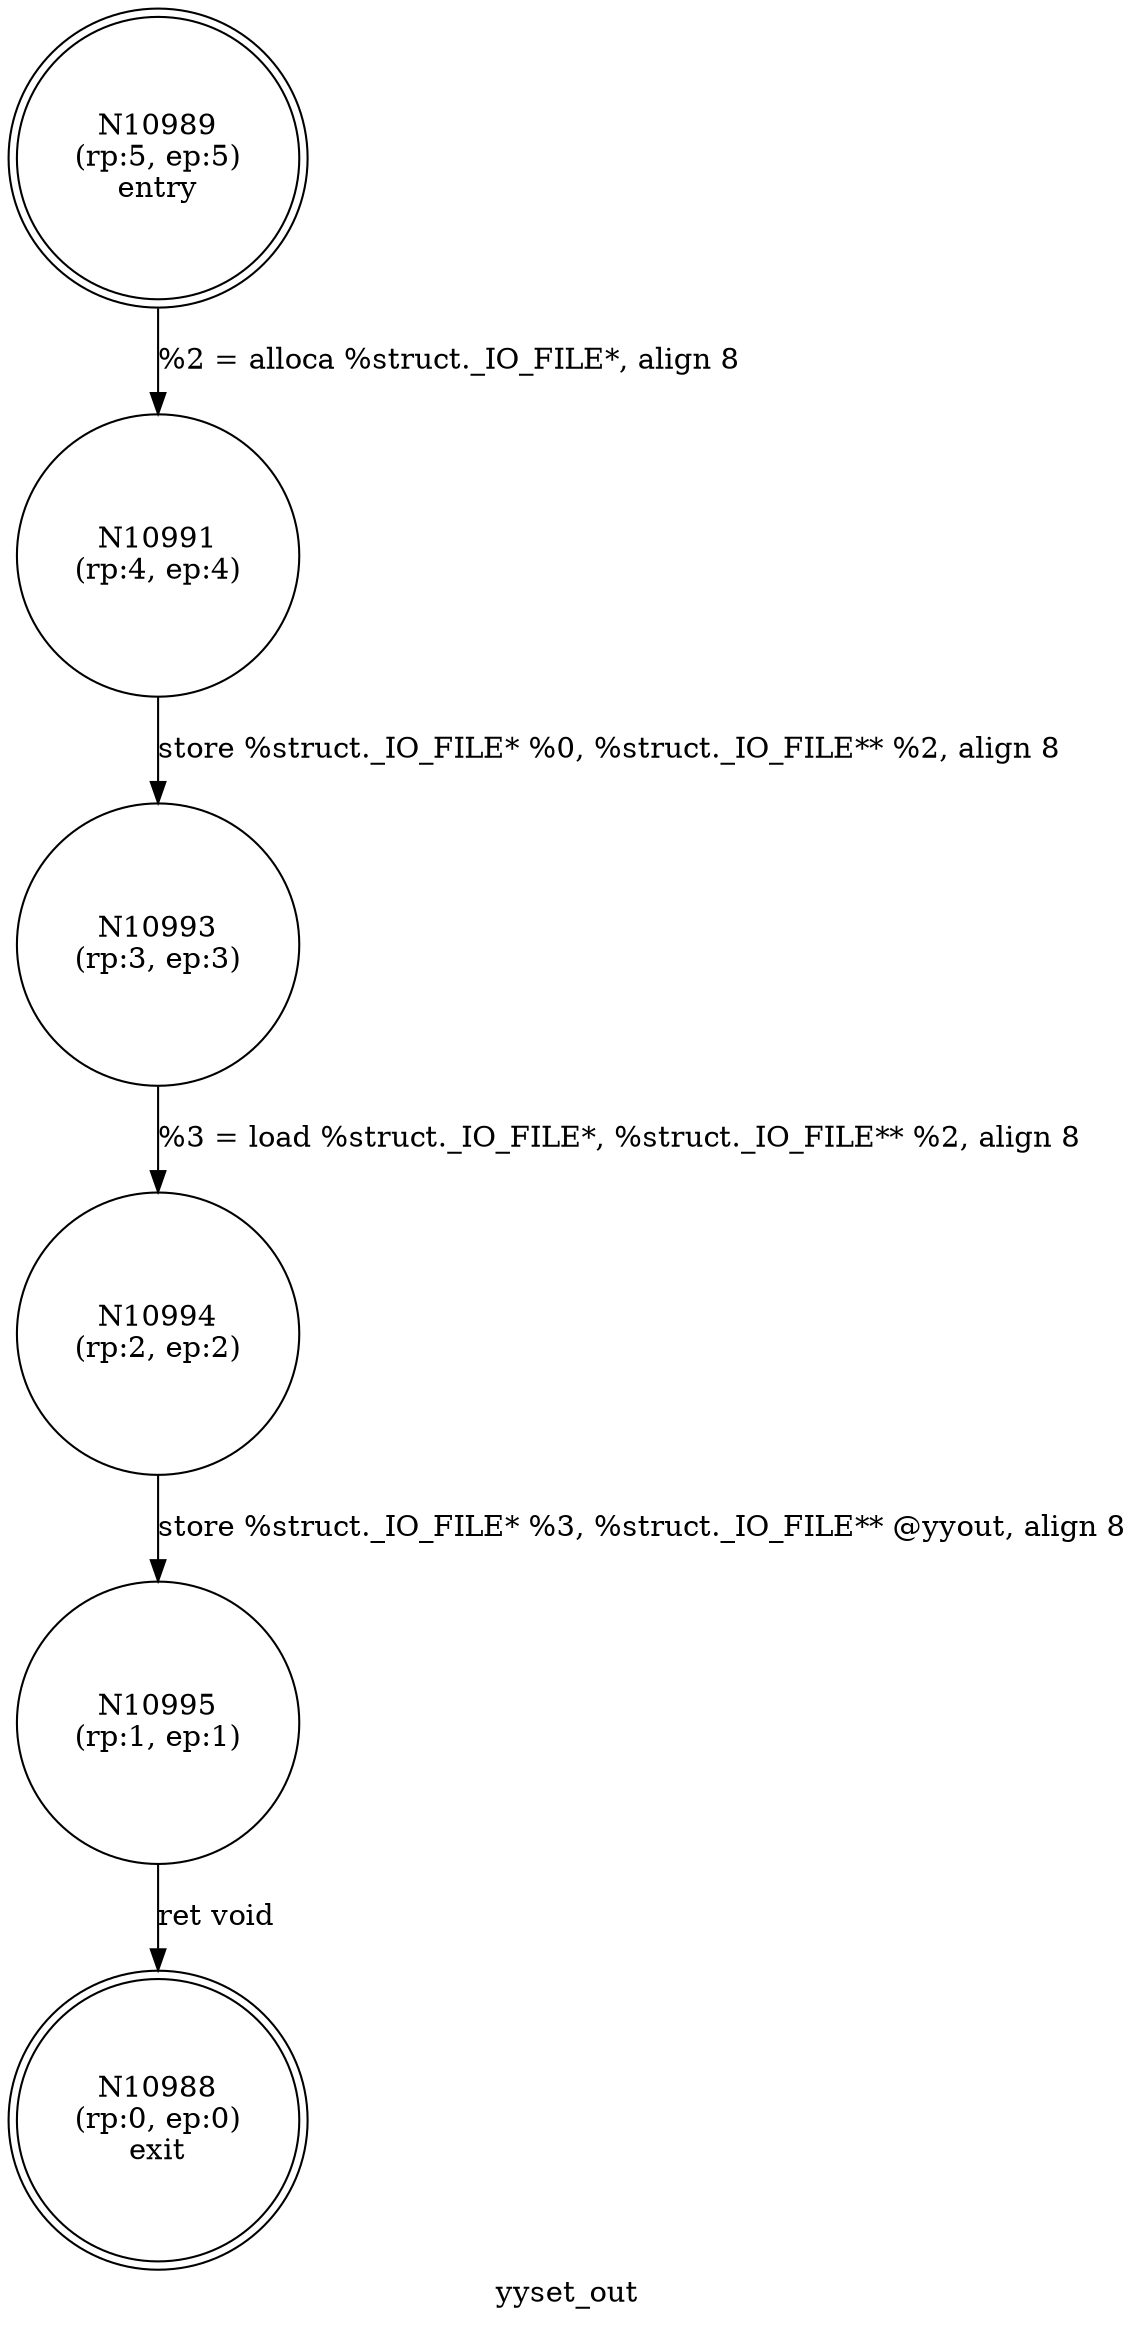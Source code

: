digraph yyset_out {
label="yyset_out"
10988 [label="N10988\n(rp:0, ep:0)\nexit", shape="doublecircle"]
10989 [label="N10989\n(rp:5, ep:5)\nentry", shape="doublecircle"]
10989 -> 10991 [label="%2 = alloca %struct._IO_FILE*, align 8"]
10991 [label="N10991\n(rp:4, ep:4)", shape="circle"]
10991 -> 10993 [label="store %struct._IO_FILE* %0, %struct._IO_FILE** %2, align 8"]
10993 [label="N10993\n(rp:3, ep:3)", shape="circle"]
10993 -> 10994 [label="%3 = load %struct._IO_FILE*, %struct._IO_FILE** %2, align 8"]
10994 [label="N10994\n(rp:2, ep:2)", shape="circle"]
10994 -> 10995 [label="store %struct._IO_FILE* %3, %struct._IO_FILE** @yyout, align 8"]
10995 [label="N10995\n(rp:1, ep:1)", shape="circle"]
10995 -> 10988 [label="ret void"]
}
